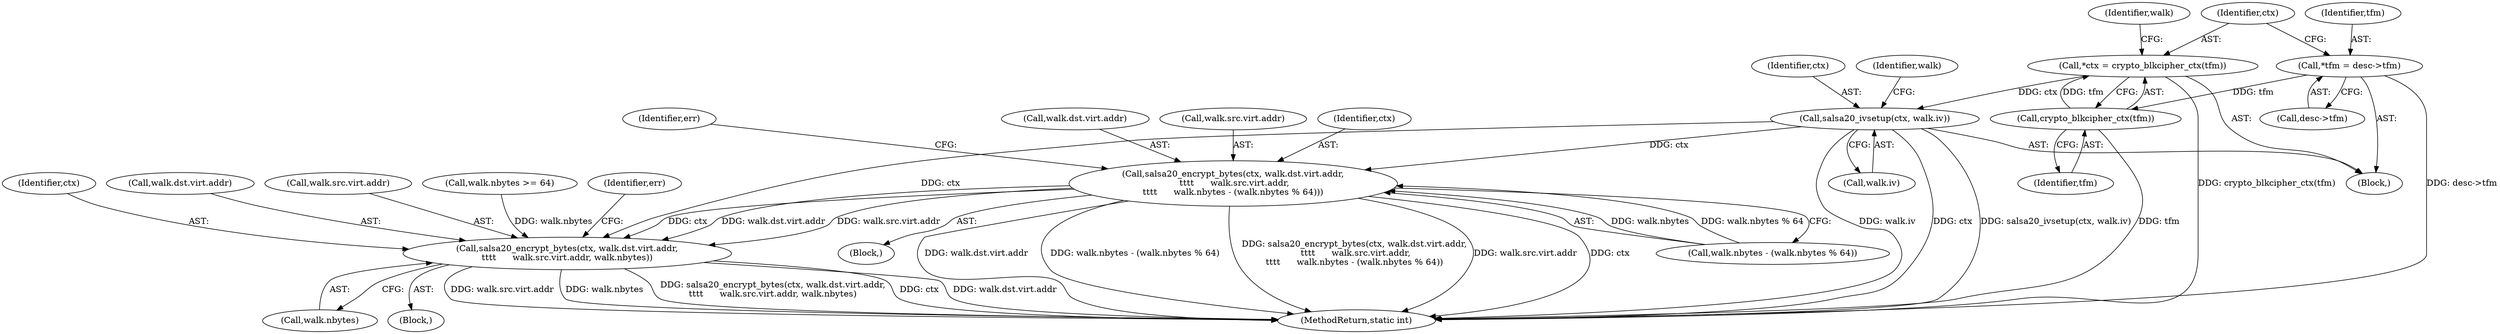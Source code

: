 digraph "0_linux_ecaaab5649781c5a0effdaf298a925063020500e_0@API" {
"1000114" [label="(Call,*ctx = crypto_blkcipher_ctx(tfm))"];
"1000116" [label="(Call,crypto_blkcipher_ctx(tfm))"];
"1000108" [label="(Call,*tfm = desc->tfm)"];
"1000132" [label="(Call,salsa20_ivsetup(ctx, walk.iv))"];
"1000144" [label="(Call,salsa20_encrypt_bytes(ctx, walk.dst.virt.addr,\n \t\t\t\t      walk.src.virt.addr,\n\t\t\t\t      walk.nbytes - (walk.nbytes % 64)))"];
"1000185" [label="(Call,salsa20_encrypt_bytes(ctx, walk.dst.virt.addr,\n\t\t\t\t      walk.src.virt.addr, walk.nbytes))"];
"1000213" [label="(MethodReturn,static int)"];
"1000170" [label="(Identifier,err)"];
"1000114" [label="(Call,*ctx = crypto_blkcipher_ctx(tfm))"];
"1000160" [label="(Call,walk.nbytes - (walk.nbytes % 64))"];
"1000105" [label="(Block,)"];
"1000132" [label="(Call,salsa20_ivsetup(ctx, walk.iv))"];
"1000201" [label="(Call,walk.nbytes)"];
"1000143" [label="(Block,)"];
"1000134" [label="(Call,walk.iv)"];
"1000115" [label="(Identifier,ctx)"];
"1000140" [label="(Identifier,walk)"];
"1000144" [label="(Call,salsa20_encrypt_bytes(ctx, walk.dst.virt.addr,\n \t\t\t\t      walk.src.virt.addr,\n\t\t\t\t      walk.nbytes - (walk.nbytes % 64)))"];
"1000186" [label="(Identifier,ctx)"];
"1000117" [label="(Identifier,tfm)"];
"1000185" [label="(Call,salsa20_encrypt_bytes(ctx, walk.dst.virt.addr,\n\t\t\t\t      walk.src.virt.addr, walk.nbytes))"];
"1000110" [label="(Call,desc->tfm)"];
"1000116" [label="(Call,crypto_blkcipher_ctx(tfm))"];
"1000133" [label="(Identifier,ctx)"];
"1000187" [label="(Call,walk.dst.virt.addr)"];
"1000184" [label="(Block,)"];
"1000194" [label="(Call,walk.src.virt.addr)"];
"1000109" [label="(Identifier,tfm)"];
"1000138" [label="(Call,walk.nbytes >= 64)"];
"1000205" [label="(Identifier,err)"];
"1000121" [label="(Identifier,walk)"];
"1000146" [label="(Call,walk.dst.virt.addr)"];
"1000108" [label="(Call,*tfm = desc->tfm)"];
"1000153" [label="(Call,walk.src.virt.addr)"];
"1000145" [label="(Identifier,ctx)"];
"1000114" -> "1000105"  [label="AST: "];
"1000114" -> "1000116"  [label="CFG: "];
"1000115" -> "1000114"  [label="AST: "];
"1000116" -> "1000114"  [label="AST: "];
"1000121" -> "1000114"  [label="CFG: "];
"1000114" -> "1000213"  [label="DDG: crypto_blkcipher_ctx(tfm)"];
"1000116" -> "1000114"  [label="DDG: tfm"];
"1000114" -> "1000132"  [label="DDG: ctx"];
"1000116" -> "1000117"  [label="CFG: "];
"1000117" -> "1000116"  [label="AST: "];
"1000116" -> "1000213"  [label="DDG: tfm"];
"1000108" -> "1000116"  [label="DDG: tfm"];
"1000108" -> "1000105"  [label="AST: "];
"1000108" -> "1000110"  [label="CFG: "];
"1000109" -> "1000108"  [label="AST: "];
"1000110" -> "1000108"  [label="AST: "];
"1000115" -> "1000108"  [label="CFG: "];
"1000108" -> "1000213"  [label="DDG: desc->tfm"];
"1000132" -> "1000105"  [label="AST: "];
"1000132" -> "1000134"  [label="CFG: "];
"1000133" -> "1000132"  [label="AST: "];
"1000134" -> "1000132"  [label="AST: "];
"1000140" -> "1000132"  [label="CFG: "];
"1000132" -> "1000213"  [label="DDG: salsa20_ivsetup(ctx, walk.iv)"];
"1000132" -> "1000213"  [label="DDG: walk.iv"];
"1000132" -> "1000213"  [label="DDG: ctx"];
"1000132" -> "1000144"  [label="DDG: ctx"];
"1000132" -> "1000185"  [label="DDG: ctx"];
"1000144" -> "1000143"  [label="AST: "];
"1000144" -> "1000160"  [label="CFG: "];
"1000145" -> "1000144"  [label="AST: "];
"1000146" -> "1000144"  [label="AST: "];
"1000153" -> "1000144"  [label="AST: "];
"1000160" -> "1000144"  [label="AST: "];
"1000170" -> "1000144"  [label="CFG: "];
"1000144" -> "1000213"  [label="DDG: walk.dst.virt.addr"];
"1000144" -> "1000213"  [label="DDG: walk.nbytes - (walk.nbytes % 64)"];
"1000144" -> "1000213"  [label="DDG: salsa20_encrypt_bytes(ctx, walk.dst.virt.addr,\n \t\t\t\t      walk.src.virt.addr,\n\t\t\t\t      walk.nbytes - (walk.nbytes % 64))"];
"1000144" -> "1000213"  [label="DDG: walk.src.virt.addr"];
"1000144" -> "1000213"  [label="DDG: ctx"];
"1000160" -> "1000144"  [label="DDG: walk.nbytes"];
"1000160" -> "1000144"  [label="DDG: walk.nbytes % 64"];
"1000144" -> "1000185"  [label="DDG: ctx"];
"1000144" -> "1000185"  [label="DDG: walk.dst.virt.addr"];
"1000144" -> "1000185"  [label="DDG: walk.src.virt.addr"];
"1000185" -> "1000184"  [label="AST: "];
"1000185" -> "1000201"  [label="CFG: "];
"1000186" -> "1000185"  [label="AST: "];
"1000187" -> "1000185"  [label="AST: "];
"1000194" -> "1000185"  [label="AST: "];
"1000201" -> "1000185"  [label="AST: "];
"1000205" -> "1000185"  [label="CFG: "];
"1000185" -> "1000213"  [label="DDG: salsa20_encrypt_bytes(ctx, walk.dst.virt.addr,\n\t\t\t\t      walk.src.virt.addr, walk.nbytes)"];
"1000185" -> "1000213"  [label="DDG: ctx"];
"1000185" -> "1000213"  [label="DDG: walk.dst.virt.addr"];
"1000185" -> "1000213"  [label="DDG: walk.src.virt.addr"];
"1000185" -> "1000213"  [label="DDG: walk.nbytes"];
"1000138" -> "1000185"  [label="DDG: walk.nbytes"];
}
